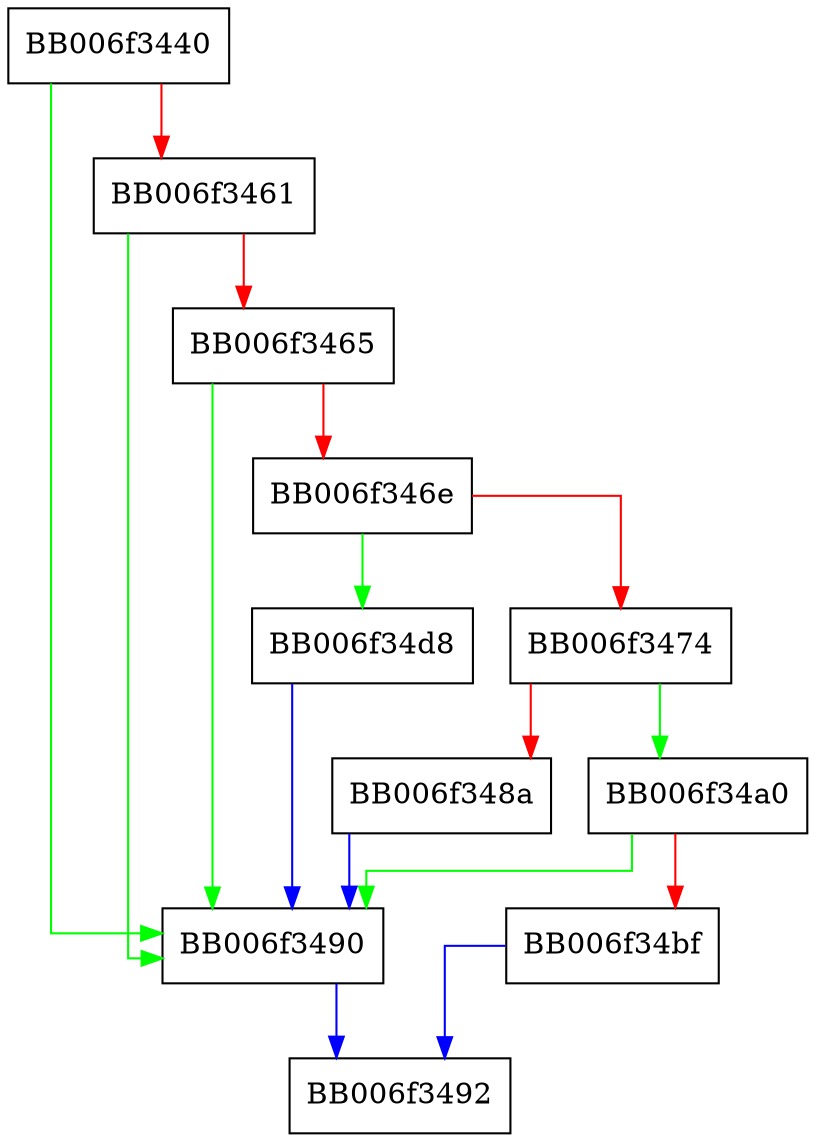 digraph rsa_verify_message_final {
  node [shape="box"];
  graph [splines=ortho];
  BB006f3440 -> BB006f3490 [color="green"];
  BB006f3440 -> BB006f3461 [color="red"];
  BB006f3461 -> BB006f3490 [color="green"];
  BB006f3461 -> BB006f3465 [color="red"];
  BB006f3465 -> BB006f3490 [color="green"];
  BB006f3465 -> BB006f346e [color="red"];
  BB006f346e -> BB006f34d8 [color="green"];
  BB006f346e -> BB006f3474 [color="red"];
  BB006f3474 -> BB006f34a0 [color="green"];
  BB006f3474 -> BB006f348a [color="red"];
  BB006f348a -> BB006f3490 [color="blue"];
  BB006f3490 -> BB006f3492 [color="blue"];
  BB006f34a0 -> BB006f3490 [color="green"];
  BB006f34a0 -> BB006f34bf [color="red"];
  BB006f34bf -> BB006f3492 [color="blue"];
  BB006f34d8 -> BB006f3490 [color="blue"];
}